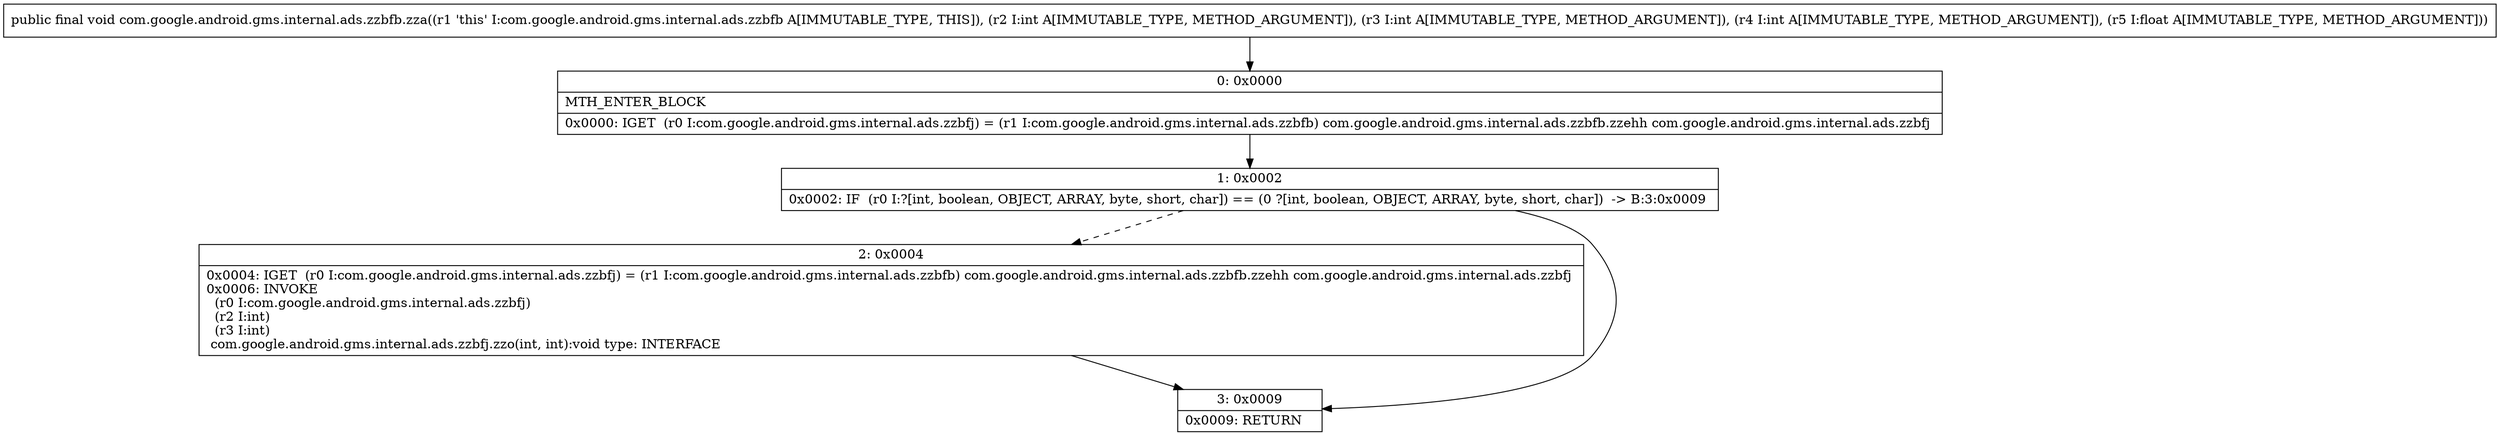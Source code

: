 digraph "CFG forcom.google.android.gms.internal.ads.zzbfb.zza(IIIF)V" {
Node_0 [shape=record,label="{0\:\ 0x0000|MTH_ENTER_BLOCK\l|0x0000: IGET  (r0 I:com.google.android.gms.internal.ads.zzbfj) = (r1 I:com.google.android.gms.internal.ads.zzbfb) com.google.android.gms.internal.ads.zzbfb.zzehh com.google.android.gms.internal.ads.zzbfj \l}"];
Node_1 [shape=record,label="{1\:\ 0x0002|0x0002: IF  (r0 I:?[int, boolean, OBJECT, ARRAY, byte, short, char]) == (0 ?[int, boolean, OBJECT, ARRAY, byte, short, char])  \-\> B:3:0x0009 \l}"];
Node_2 [shape=record,label="{2\:\ 0x0004|0x0004: IGET  (r0 I:com.google.android.gms.internal.ads.zzbfj) = (r1 I:com.google.android.gms.internal.ads.zzbfb) com.google.android.gms.internal.ads.zzbfb.zzehh com.google.android.gms.internal.ads.zzbfj \l0x0006: INVOKE  \l  (r0 I:com.google.android.gms.internal.ads.zzbfj)\l  (r2 I:int)\l  (r3 I:int)\l com.google.android.gms.internal.ads.zzbfj.zzo(int, int):void type: INTERFACE \l}"];
Node_3 [shape=record,label="{3\:\ 0x0009|0x0009: RETURN   \l}"];
MethodNode[shape=record,label="{public final void com.google.android.gms.internal.ads.zzbfb.zza((r1 'this' I:com.google.android.gms.internal.ads.zzbfb A[IMMUTABLE_TYPE, THIS]), (r2 I:int A[IMMUTABLE_TYPE, METHOD_ARGUMENT]), (r3 I:int A[IMMUTABLE_TYPE, METHOD_ARGUMENT]), (r4 I:int A[IMMUTABLE_TYPE, METHOD_ARGUMENT]), (r5 I:float A[IMMUTABLE_TYPE, METHOD_ARGUMENT])) }"];
MethodNode -> Node_0;
Node_0 -> Node_1;
Node_1 -> Node_2[style=dashed];
Node_1 -> Node_3;
Node_2 -> Node_3;
}

